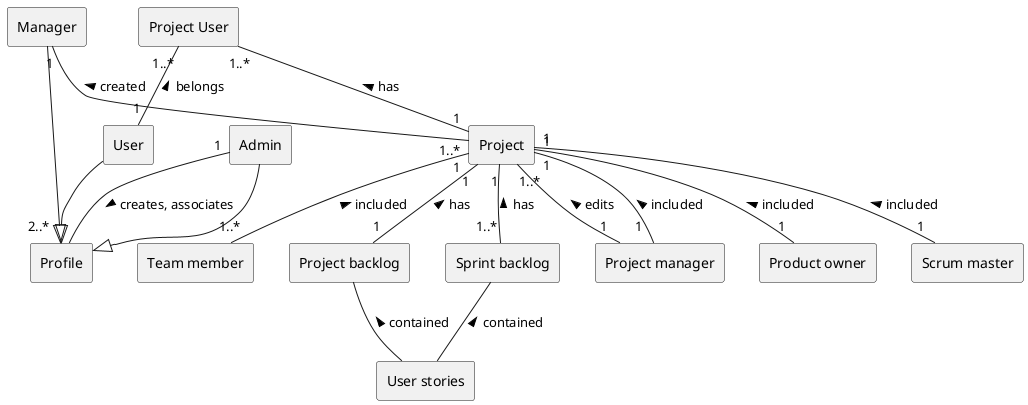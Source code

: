 @startuml
skinparam style strictuml
'skinparam groupInheritance 3

Rectangle Admin
Rectangle Profile
Rectangle Manager
Rectangle User
Rectangle Project
Rectangle "Project User"
Rectangle "Project manager"
Rectangle "Product owner"
Rectangle "Scrum master"
Rectangle "Team member"
Rectangle "User stories"
Rectangle "Project backlog"
Rectangle "Sprint backlog"
'Rectangle Sprints
'Rectangle "Scrum ceremonies"
'Rectangle Tasks

'Admin "1" -- "1..*" "User account": registers, edits, lists, (in)activates >
Admin "1" -- "2..*     " Profile: creates, associates >
Admin --|> Profile
Manager --|> Profile
'Manager "1 " -- "*" "User role" : assigns >
User --|> Profile
'"User account" "1 "--"1 " Profile: assigned >
Manager "1"-- "1..*" Project: created <
"Project User" "1..*" -- "1" User: belongs <
'"Project User" "1" -- "1..*" "User role": assigned <
"Project User" "1..*" -- "1" Project : has <
'Project "1" -- "      1..* " Tasks: included <
'Project "1" -- "1..*" Sprints: included <
'Project "1 " -- "1..*      " "Scrum ceremonies": included <
'Project "1" -- "1..*      " "User stories": includes >
Project "1" -- "1..*" "Team member": included <
Project "1" -- "1" "Scrum master": included <
Project "1" -- "1" "Product owner": included <
Project "1" -- "1  " "Project manager": included <
Project "1" -- "1" "Project backlog": has <
Project "1" -- "1..*" "Sprint backlog": has <
"Project backlog" -- "User stories": contained <
"Sprint backlog" -- "User stories": contained <
'"Project manager" --|> "User role"
"Project manager" "1" -- "1..*" Project: edits >
'"Product owner" --|> "User role"
'"Team member" --|> "User role"
'"Team member" "1..*"-- "1..*" "Tasks": creates >
'"Product owner" "              1" -- "1..*" "User stories": creates >
'"Scrum master" --|> "User role"
'"Scrum master" "1" -- "1..*" "Scrum ceremonies": leads? >


@enduml